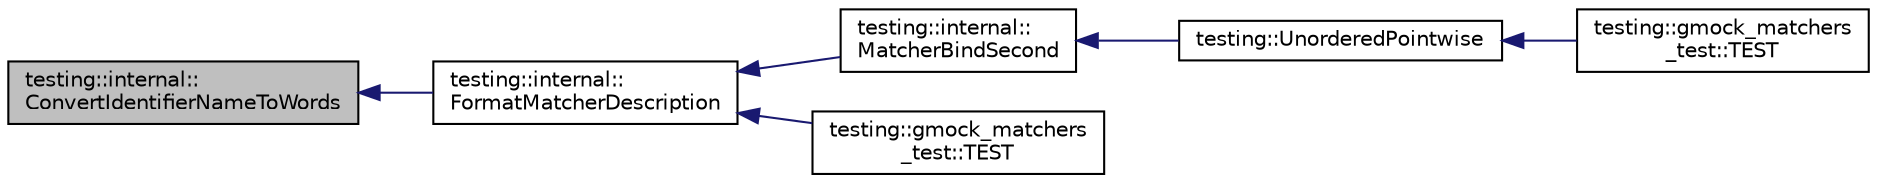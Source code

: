 digraph "testing::internal::ConvertIdentifierNameToWords"
{
  edge [fontname="Helvetica",fontsize="10",labelfontname="Helvetica",labelfontsize="10"];
  node [fontname="Helvetica",fontsize="10",shape=record];
  rankdir="LR";
  Node561 [label="testing::internal::\lConvertIdentifierNameToWords",height=0.2,width=0.4,color="black", fillcolor="grey75", style="filled", fontcolor="black"];
  Node561 -> Node562 [dir="back",color="midnightblue",fontsize="10",style="solid",fontname="Helvetica"];
  Node562 [label="testing::internal::\lFormatMatcherDescription",height=0.2,width=0.4,color="black", fillcolor="white", style="filled",URL="$d0/da7/namespacetesting_1_1internal.html#a593b52fcbb46a765a31850661b1960f4"];
  Node562 -> Node563 [dir="back",color="midnightblue",fontsize="10",style="solid",fontname="Helvetica"];
  Node563 [label="testing::internal::\lMatcherBindSecond",height=0.2,width=0.4,color="black", fillcolor="white", style="filled",URL="$d0/da7/namespacetesting_1_1internal.html#a31eb77a2bb0ca713d6ef07d8a3b9af9e"];
  Node563 -> Node564 [dir="back",color="midnightblue",fontsize="10",style="solid",fontname="Helvetica"];
  Node564 [label="testing::UnorderedPointwise",height=0.2,width=0.4,color="black", fillcolor="white", style="filled",URL="$d0/d75/namespacetesting.html#a3e800c56ae70a6d9955077a75d4971f1"];
  Node564 -> Node565 [dir="back",color="midnightblue",fontsize="10",style="solid",fontname="Helvetica"];
  Node565 [label="testing::gmock_matchers\l_test::TEST",height=0.2,width=0.4,color="black", fillcolor="white", style="filled",URL="$d5/de1/namespacetesting_1_1gmock__matchers__test.html#af3307f88a321331155a146d49974e3e3"];
  Node562 -> Node566 [dir="back",color="midnightblue",fontsize="10",style="solid",fontname="Helvetica"];
  Node566 [label="testing::gmock_matchers\l_test::TEST",height=0.2,width=0.4,color="black", fillcolor="white", style="filled",URL="$d5/de1/namespacetesting_1_1gmock__matchers__test.html#ae104f652fab7d1b3c3873f6987401481"];
}
